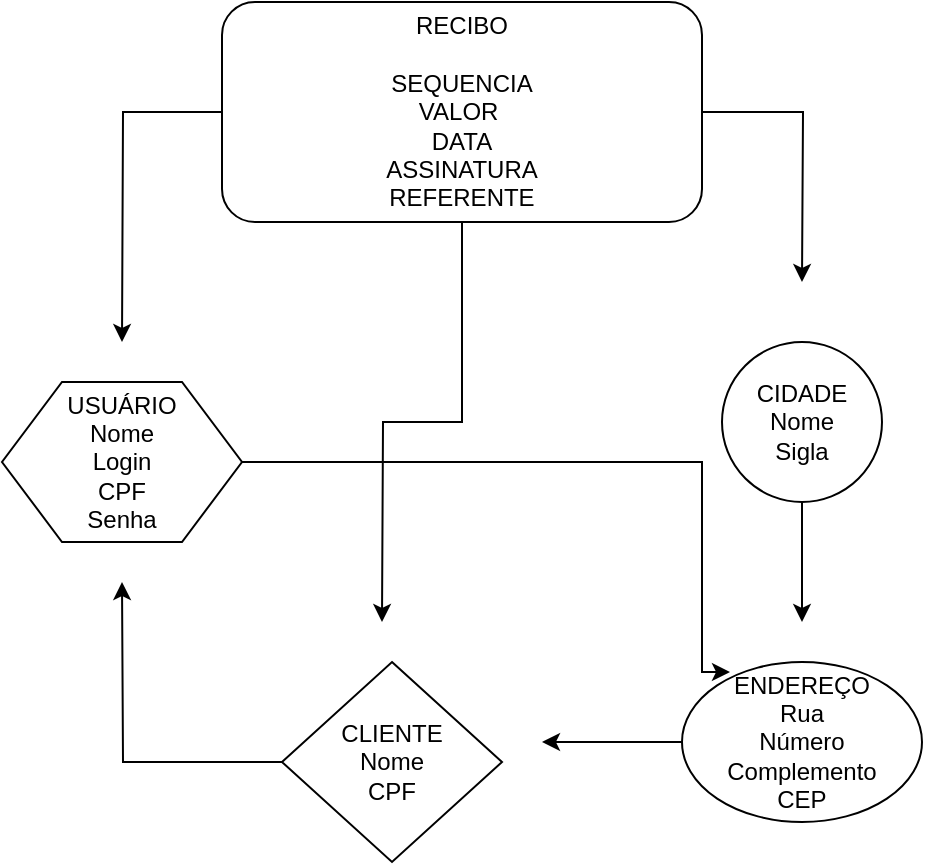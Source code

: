 <mxfile version="10.4.6" type="github"><diagram id="9TKRYro1HGrH17HkBpeZ" name="Page-1"><mxGraphModel dx="1394" dy="747" grid="1" gridSize="10" guides="1" tooltips="1" connect="1" arrows="1" fold="1" page="1" pageScale="1" pageWidth="827" pageHeight="1169" math="0" shadow="0"><root><mxCell id="0"/><mxCell id="1" parent="0"/><mxCell id="4aIrtzIOojbbvQrBwpX9-3" style="edgeStyle=orthogonalEdgeStyle;rounded=0;orthogonalLoop=1;jettySize=auto;html=1;" edge="1" parent="1" source="4aIrtzIOojbbvQrBwpX9-1"><mxGeometry relative="1" as="geometry"><mxPoint x="620" y="270" as="targetPoint"/></mxGeometry></mxCell><mxCell id="4aIrtzIOojbbvQrBwpX9-11" style="edgeStyle=orthogonalEdgeStyle;rounded=0;orthogonalLoop=1;jettySize=auto;html=1;" edge="1" parent="1" source="4aIrtzIOojbbvQrBwpX9-1"><mxGeometry relative="1" as="geometry"><mxPoint x="280" y="300" as="targetPoint"/></mxGeometry></mxCell><mxCell id="4aIrtzIOojbbvQrBwpX9-12" style="edgeStyle=orthogonalEdgeStyle;rounded=0;orthogonalLoop=1;jettySize=auto;html=1;" edge="1" parent="1" source="4aIrtzIOojbbvQrBwpX9-1"><mxGeometry relative="1" as="geometry"><mxPoint x="410" y="440" as="targetPoint"/></mxGeometry></mxCell><mxCell id="4aIrtzIOojbbvQrBwpX9-1" value="RECIBO&lt;br&gt;&lt;br&gt;SEQUENCIA&lt;br&gt;VALOR&amp;nbsp;&lt;br&gt;DATA&lt;br&gt;ASSINATURA&lt;br&gt;REFERENTE&lt;br&gt;" style="rounded=1;whiteSpace=wrap;html=1;" vertex="1" parent="1"><mxGeometry x="330" y="130" width="240" height="110" as="geometry"/></mxCell><mxCell id="4aIrtzIOojbbvQrBwpX9-5" style="edgeStyle=orthogonalEdgeStyle;rounded=0;orthogonalLoop=1;jettySize=auto;html=1;" edge="1" parent="1" source="4aIrtzIOojbbvQrBwpX9-2"><mxGeometry relative="1" as="geometry"><mxPoint x="620" y="440" as="targetPoint"/></mxGeometry></mxCell><mxCell id="4aIrtzIOojbbvQrBwpX9-2" value="CIDADE&lt;br&gt;Nome&lt;br&gt;Sigla&lt;br&gt;" style="ellipse;whiteSpace=wrap;html=1;aspect=fixed;" vertex="1" parent="1"><mxGeometry x="580" y="300" width="80" height="80" as="geometry"/></mxCell><mxCell id="4aIrtzIOojbbvQrBwpX9-7" style="edgeStyle=orthogonalEdgeStyle;rounded=0;orthogonalLoop=1;jettySize=auto;html=1;" edge="1" parent="1" source="4aIrtzIOojbbvQrBwpX9-4"><mxGeometry relative="1" as="geometry"><mxPoint x="490" y="500" as="targetPoint"/></mxGeometry></mxCell><mxCell id="4aIrtzIOojbbvQrBwpX9-4" value="ENDEREÇO&lt;br&gt;Rua&lt;br&gt;Número&lt;br&gt;Complemento&lt;br&gt;CEP&lt;br&gt;" style="ellipse;whiteSpace=wrap;html=1;" vertex="1" parent="1"><mxGeometry x="560" y="460" width="120" height="80" as="geometry"/></mxCell><mxCell id="4aIrtzIOojbbvQrBwpX9-10" value="" style="edgeStyle=orthogonalEdgeStyle;rounded=0;orthogonalLoop=1;jettySize=auto;html=1;" edge="1" parent="1" source="4aIrtzIOojbbvQrBwpX9-6"><mxGeometry relative="1" as="geometry"><mxPoint x="280" y="420" as="targetPoint"/></mxGeometry></mxCell><mxCell id="4aIrtzIOojbbvQrBwpX9-6" value="CLIENTE&lt;br&gt;Nome&lt;br&gt;CPF&lt;br&gt;" style="rhombus;whiteSpace=wrap;html=1;" vertex="1" parent="1"><mxGeometry x="360" y="460" width="110" height="100" as="geometry"/></mxCell><mxCell id="4aIrtzIOojbbvQrBwpX9-13" style="edgeStyle=orthogonalEdgeStyle;rounded=0;orthogonalLoop=1;jettySize=auto;html=1;entryX=0.2;entryY=0.063;entryDx=0;entryDy=0;entryPerimeter=0;" edge="1" parent="1" source="4aIrtzIOojbbvQrBwpX9-8" target="4aIrtzIOojbbvQrBwpX9-4"><mxGeometry relative="1" as="geometry"><Array as="points"><mxPoint x="570" y="360"/><mxPoint x="570" y="465"/></Array></mxGeometry></mxCell><mxCell id="4aIrtzIOojbbvQrBwpX9-8" value="USUÁRIO&lt;br&gt;Nome&lt;br&gt;Login&lt;br&gt;CPF&lt;br&gt;Senha&lt;br&gt;" style="shape=hexagon;perimeter=hexagonPerimeter2;whiteSpace=wrap;html=1;" vertex="1" parent="1"><mxGeometry x="220" y="320" width="120" height="80" as="geometry"/></mxCell></root></mxGraphModel></diagram></mxfile>